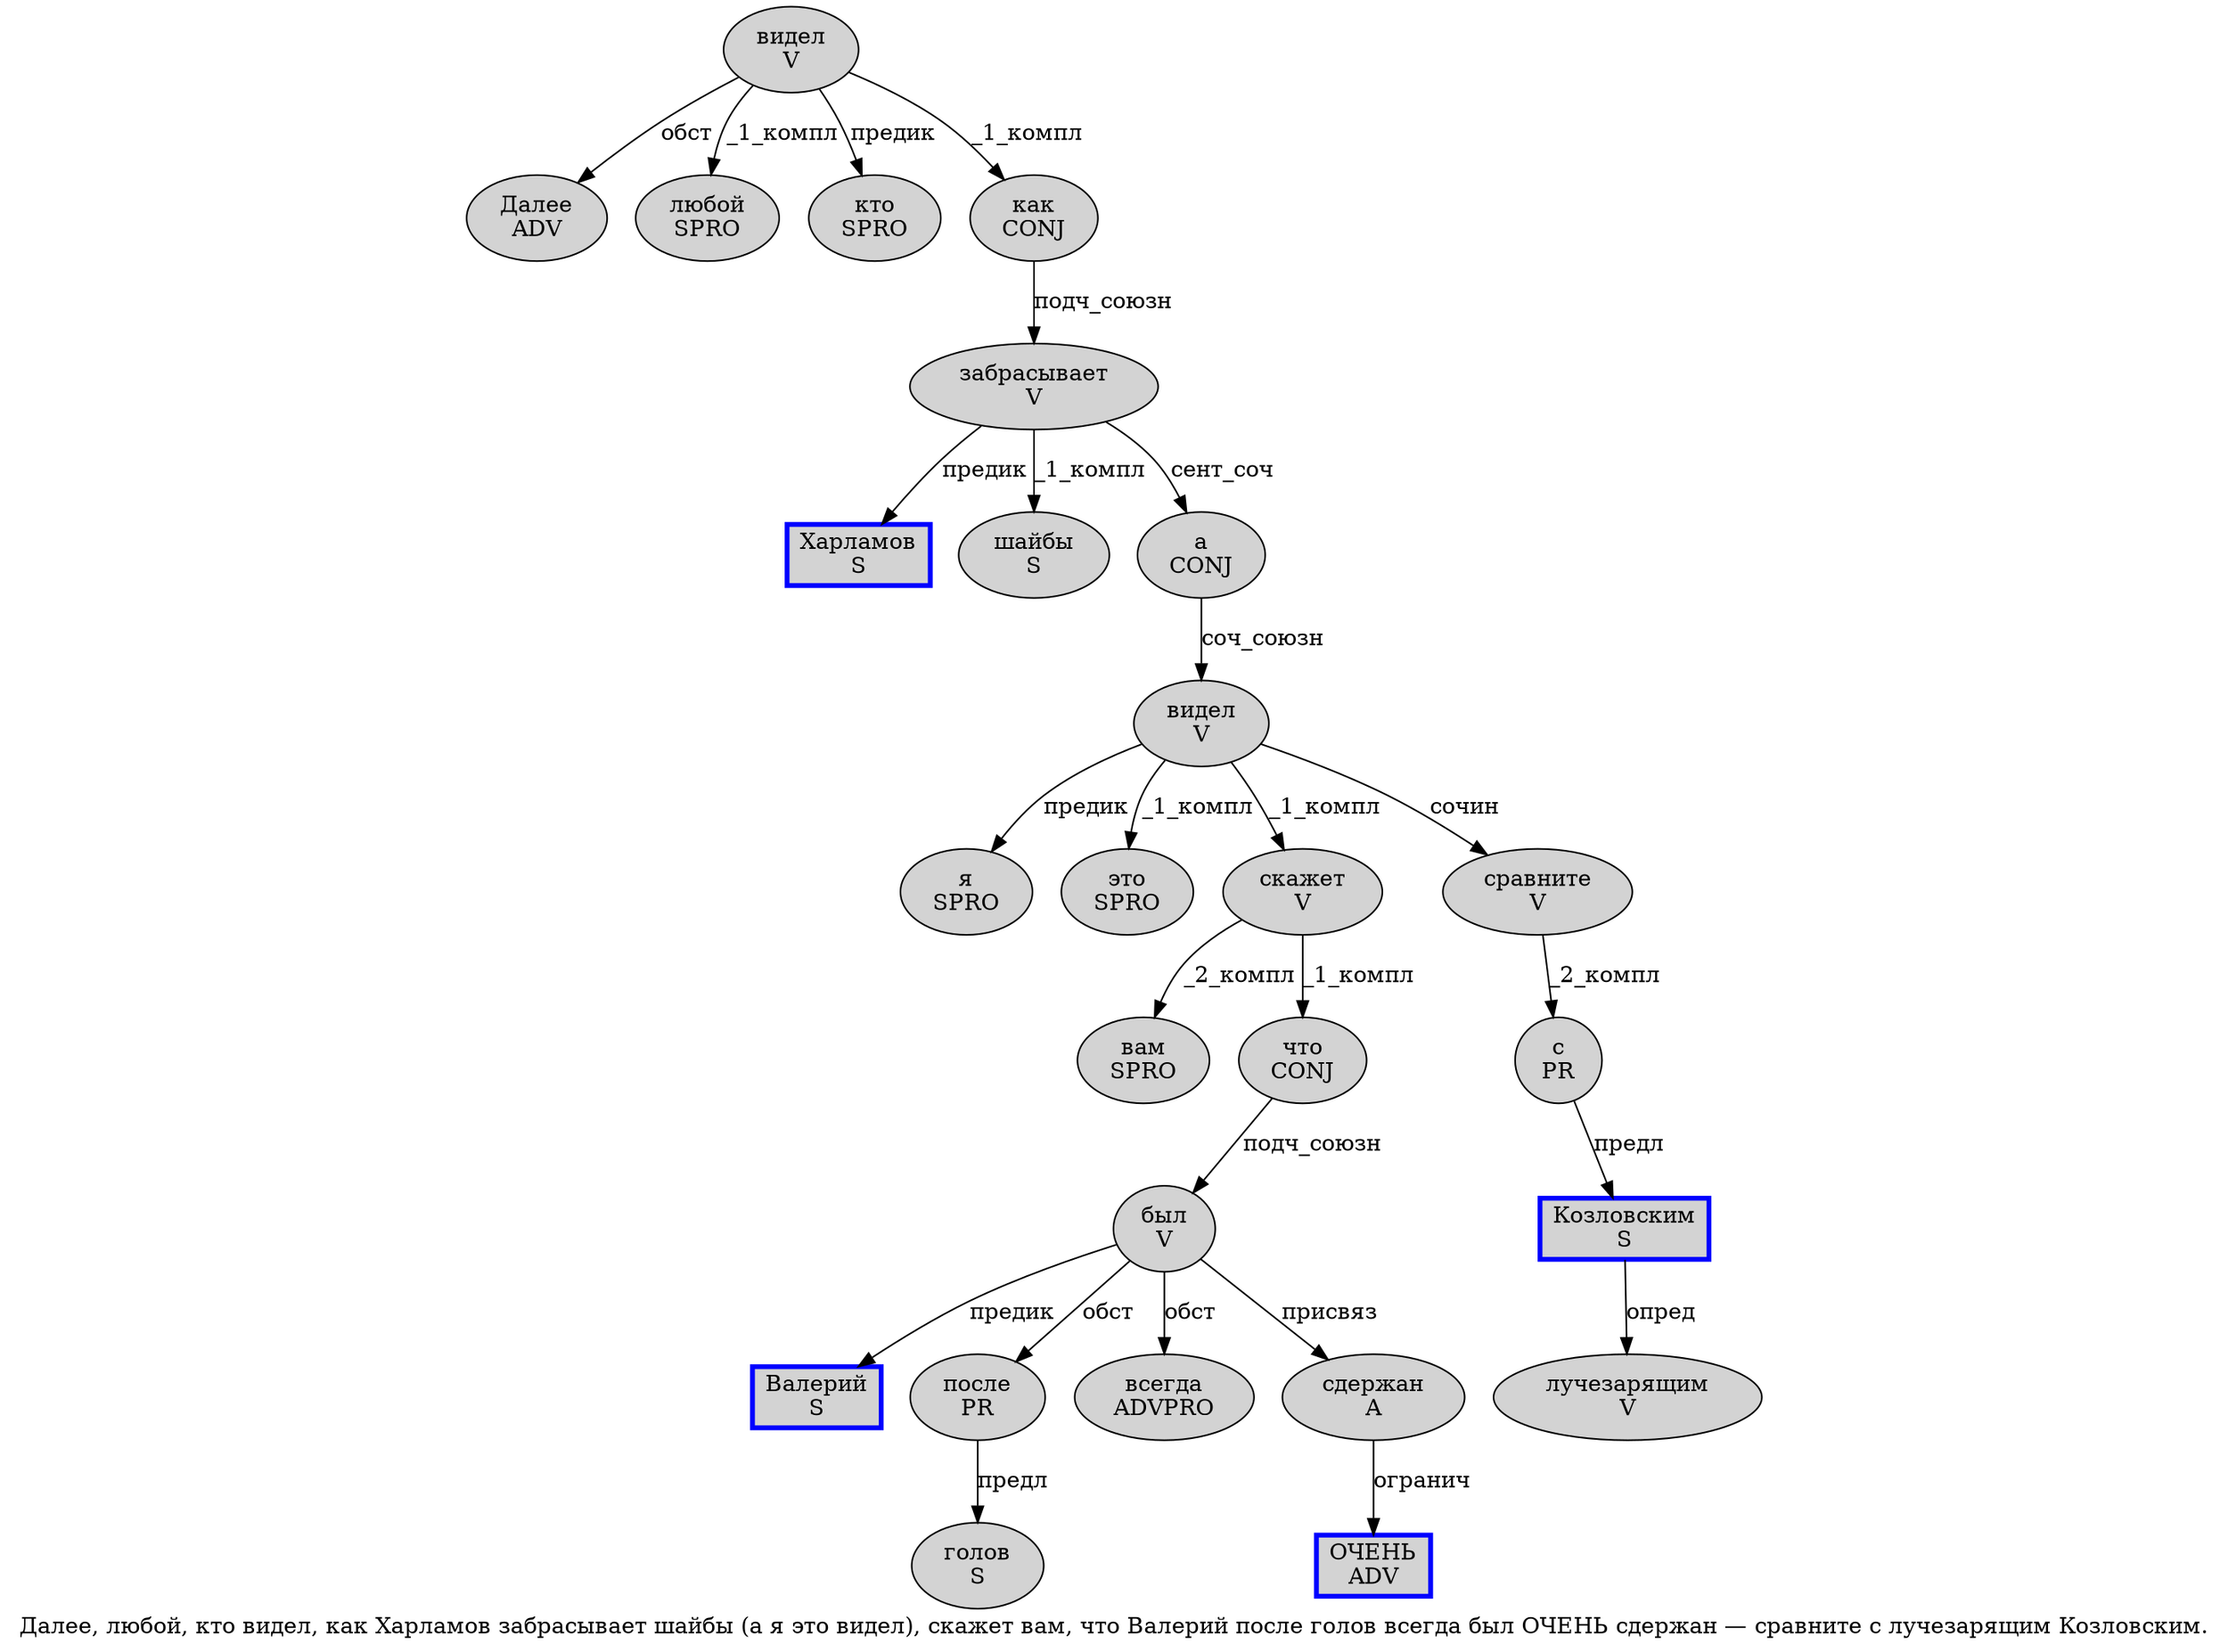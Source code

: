digraph SENTENCE_3364 {
	graph [label="Далее, любой, кто видел, как Харламов забрасывает шайбы (а я это видел), скажет вам, что Валерий после голов всегда был ОЧЕНЬ сдержан — сравните с лучезарящим Козловским."]
	node [style=filled]
		0 [label="Далее
ADV" color="" fillcolor=lightgray penwidth=1 shape=ellipse]
		2 [label="любой
SPRO" color="" fillcolor=lightgray penwidth=1 shape=ellipse]
		4 [label="кто
SPRO" color="" fillcolor=lightgray penwidth=1 shape=ellipse]
		5 [label="видел
V" color="" fillcolor=lightgray penwidth=1 shape=ellipse]
		7 [label="как
CONJ" color="" fillcolor=lightgray penwidth=1 shape=ellipse]
		8 [label="Харламов
S" color=blue fillcolor=lightgray penwidth=3 shape=box]
		9 [label="забрасывает
V" color="" fillcolor=lightgray penwidth=1 shape=ellipse]
		10 [label="шайбы
S" color="" fillcolor=lightgray penwidth=1 shape=ellipse]
		12 [label="а
CONJ" color="" fillcolor=lightgray penwidth=1 shape=ellipse]
		13 [label="я
SPRO" color="" fillcolor=lightgray penwidth=1 shape=ellipse]
		14 [label="это
SPRO" color="" fillcolor=lightgray penwidth=1 shape=ellipse]
		15 [label="видел
V" color="" fillcolor=lightgray penwidth=1 shape=ellipse]
		18 [label="скажет
V" color="" fillcolor=lightgray penwidth=1 shape=ellipse]
		19 [label="вам
SPRO" color="" fillcolor=lightgray penwidth=1 shape=ellipse]
		21 [label="что
CONJ" color="" fillcolor=lightgray penwidth=1 shape=ellipse]
		22 [label="Валерий
S" color=blue fillcolor=lightgray penwidth=3 shape=box]
		23 [label="после
PR" color="" fillcolor=lightgray penwidth=1 shape=ellipse]
		24 [label="голов
S" color="" fillcolor=lightgray penwidth=1 shape=ellipse]
		25 [label="всегда
ADVPRO" color="" fillcolor=lightgray penwidth=1 shape=ellipse]
		26 [label="был
V" color="" fillcolor=lightgray penwidth=1 shape=ellipse]
		27 [label="ОЧЕНЬ
ADV" color=blue fillcolor=lightgray penwidth=3 shape=box]
		28 [label="сдержан
A" color="" fillcolor=lightgray penwidth=1 shape=ellipse]
		30 [label="сравните
V" color="" fillcolor=lightgray penwidth=1 shape=ellipse]
		31 [label="с
PR" color="" fillcolor=lightgray penwidth=1 shape=ellipse]
		32 [label="лучезарящим
V" color="" fillcolor=lightgray penwidth=1 shape=ellipse]
		33 [label="Козловским
S" color=blue fillcolor=lightgray penwidth=3 shape=box]
			18 -> 19 [label="_2_компл"]
			18 -> 21 [label="_1_компл"]
			5 -> 0 [label="обст"]
			5 -> 2 [label="_1_компл"]
			5 -> 4 [label="предик"]
			5 -> 7 [label="_1_компл"]
			21 -> 26 [label="подч_союзн"]
			26 -> 22 [label="предик"]
			26 -> 23 [label="обст"]
			26 -> 25 [label="обст"]
			26 -> 28 [label="присвяз"]
			33 -> 32 [label="опред"]
			7 -> 9 [label="подч_союзн"]
			23 -> 24 [label="предл"]
			28 -> 27 [label="огранич"]
			15 -> 13 [label="предик"]
			15 -> 14 [label="_1_компл"]
			15 -> 18 [label="_1_компл"]
			15 -> 30 [label="сочин"]
			9 -> 8 [label="предик"]
			9 -> 10 [label="_1_компл"]
			9 -> 12 [label="сент_соч"]
			31 -> 33 [label="предл"]
			12 -> 15 [label="соч_союзн"]
			30 -> 31 [label="_2_компл"]
}